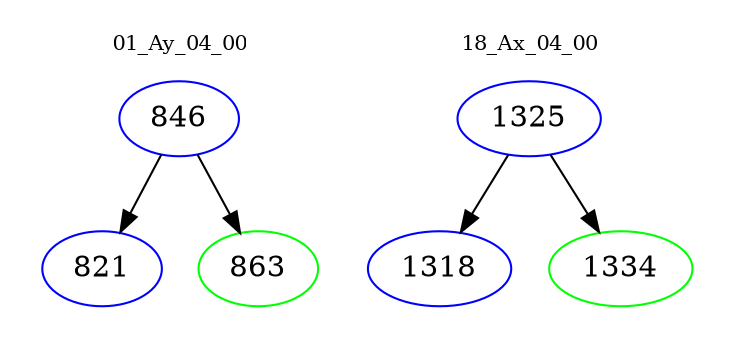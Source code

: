 digraph{
subgraph cluster_0 {
color = white
label = "01_Ay_04_00";
fontsize=10;
T0_846 [label="846", color="blue"]
T0_846 -> T0_821 [color="black"]
T0_821 [label="821", color="blue"]
T0_846 -> T0_863 [color="black"]
T0_863 [label="863", color="green"]
}
subgraph cluster_1 {
color = white
label = "18_Ax_04_00";
fontsize=10;
T1_1325 [label="1325", color="blue"]
T1_1325 -> T1_1318 [color="black"]
T1_1318 [label="1318", color="blue"]
T1_1325 -> T1_1334 [color="black"]
T1_1334 [label="1334", color="green"]
}
}
